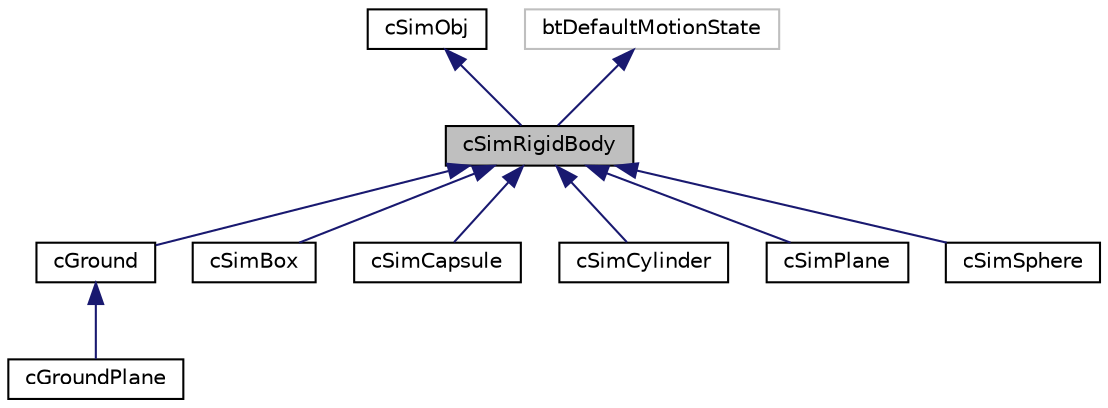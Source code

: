 digraph "cSimRigidBody"
{
 // LATEX_PDF_SIZE
  edge [fontname="Helvetica",fontsize="10",labelfontname="Helvetica",labelfontsize="10"];
  node [fontname="Helvetica",fontsize="10",shape=record];
  Node1 [label="cSimRigidBody",height=0.2,width=0.4,color="black", fillcolor="grey75", style="filled", fontcolor="black",tooltip=" "];
  Node2 -> Node1 [dir="back",color="midnightblue",fontsize="10",style="solid",fontname="Helvetica"];
  Node2 [label="cSimObj",height=0.2,width=0.4,color="black", fillcolor="white", style="filled",URL="$classc_sim_obj.html",tooltip=" "];
  Node3 -> Node1 [dir="back",color="midnightblue",fontsize="10",style="solid",fontname="Helvetica"];
  Node3 [label="btDefaultMotionState",height=0.2,width=0.4,color="grey75", fillcolor="white", style="filled",tooltip=" "];
  Node1 -> Node4 [dir="back",color="midnightblue",fontsize="10",style="solid",fontname="Helvetica"];
  Node4 [label="cGround",height=0.2,width=0.4,color="black", fillcolor="white", style="filled",URL="$classc_ground.html",tooltip=" "];
  Node4 -> Node5 [dir="back",color="midnightblue",fontsize="10",style="solid",fontname="Helvetica"];
  Node5 [label="cGroundPlane",height=0.2,width=0.4,color="black", fillcolor="white", style="filled",URL="$classc_ground_plane.html",tooltip=" "];
  Node1 -> Node6 [dir="back",color="midnightblue",fontsize="10",style="solid",fontname="Helvetica"];
  Node6 [label="cSimBox",height=0.2,width=0.4,color="black", fillcolor="white", style="filled",URL="$classc_sim_box.html",tooltip=" "];
  Node1 -> Node7 [dir="back",color="midnightblue",fontsize="10",style="solid",fontname="Helvetica"];
  Node7 [label="cSimCapsule",height=0.2,width=0.4,color="black", fillcolor="white", style="filled",URL="$classc_sim_capsule.html",tooltip=" "];
  Node1 -> Node8 [dir="back",color="midnightblue",fontsize="10",style="solid",fontname="Helvetica"];
  Node8 [label="cSimCylinder",height=0.2,width=0.4,color="black", fillcolor="white", style="filled",URL="$classc_sim_cylinder.html",tooltip=" "];
  Node1 -> Node9 [dir="back",color="midnightblue",fontsize="10",style="solid",fontname="Helvetica"];
  Node9 [label="cSimPlane",height=0.2,width=0.4,color="black", fillcolor="white", style="filled",URL="$classc_sim_plane.html",tooltip=" "];
  Node1 -> Node10 [dir="back",color="midnightblue",fontsize="10",style="solid",fontname="Helvetica"];
  Node10 [label="cSimSphere",height=0.2,width=0.4,color="black", fillcolor="white", style="filled",URL="$classc_sim_sphere.html",tooltip=" "];
}
